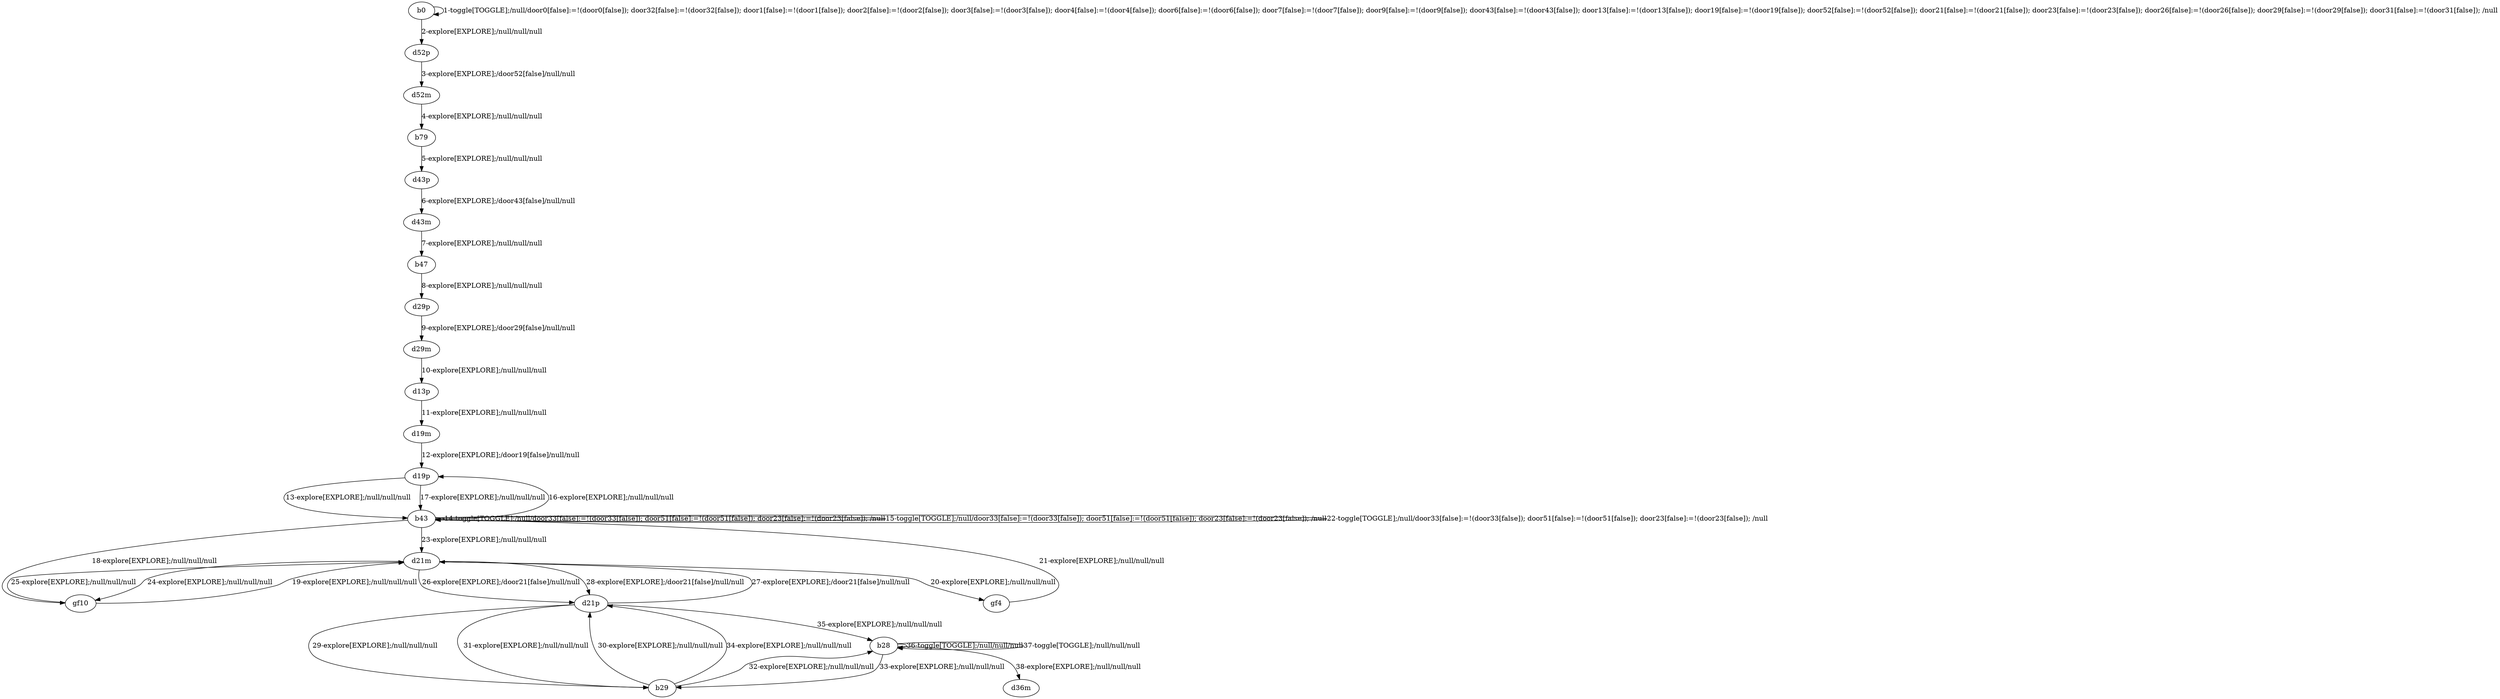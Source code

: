 # Total number of goals covered by this test: 14
# b28 --> b29
# d21m --> d21p
# d21p --> d21m
# b29 --> d21p
# gf4 --> b43
# d21p --> b28
# gf10 --> d21m
# b43 --> gf10
# b28 --> b28
# b43 --> d19p
# d21m --> gf4
# b29 --> b28
# b28 --> d36m
# d21p --> b29

digraph g {
"b0" -> "b0" [label = "1-toggle[TOGGLE];/null/door0[false]:=!(door0[false]); door32[false]:=!(door32[false]); door1[false]:=!(door1[false]); door2[false]:=!(door2[false]); door3[false]:=!(door3[false]); door4[false]:=!(door4[false]); door6[false]:=!(door6[false]); door7[false]:=!(door7[false]); door9[false]:=!(door9[false]); door43[false]:=!(door43[false]); door13[false]:=!(door13[false]); door19[false]:=!(door19[false]); door52[false]:=!(door52[false]); door21[false]:=!(door21[false]); door23[false]:=!(door23[false]); door26[false]:=!(door26[false]); door29[false]:=!(door29[false]); door31[false]:=!(door31[false]); /null"];
"b0" -> "d52p" [label = "2-explore[EXPLORE];/null/null/null"];
"d52p" -> "d52m" [label = "3-explore[EXPLORE];/door52[false]/null/null"];
"d52m" -> "b79" [label = "4-explore[EXPLORE];/null/null/null"];
"b79" -> "d43p" [label = "5-explore[EXPLORE];/null/null/null"];
"d43p" -> "d43m" [label = "6-explore[EXPLORE];/door43[false]/null/null"];
"d43m" -> "b47" [label = "7-explore[EXPLORE];/null/null/null"];
"b47" -> "d29p" [label = "8-explore[EXPLORE];/null/null/null"];
"d29p" -> "d29m" [label = "9-explore[EXPLORE];/door29[false]/null/null"];
"d29m" -> "d13p" [label = "10-explore[EXPLORE];/null/null/null"];
"d13p" -> "d19m" [label = "11-explore[EXPLORE];/null/null/null"];
"d19m" -> "d19p" [label = "12-explore[EXPLORE];/door19[false]/null/null"];
"d19p" -> "b43" [label = "13-explore[EXPLORE];/null/null/null"];
"b43" -> "b43" [label = "14-toggle[TOGGLE];/null/door33[false]:=!(door33[false]); door51[false]:=!(door51[false]); door23[false]:=!(door23[false]); /null"];
"b43" -> "b43" [label = "15-toggle[TOGGLE];/null/door33[false]:=!(door33[false]); door51[false]:=!(door51[false]); door23[false]:=!(door23[false]); /null"];
"b43" -> "d19p" [label = "16-explore[EXPLORE];/null/null/null"];
"d19p" -> "b43" [label = "17-explore[EXPLORE];/null/null/null"];
"b43" -> "gf10" [label = "18-explore[EXPLORE];/null/null/null"];
"gf10" -> "d21m" [label = "19-explore[EXPLORE];/null/null/null"];
"d21m" -> "gf4" [label = "20-explore[EXPLORE];/null/null/null"];
"gf4" -> "b43" [label = "21-explore[EXPLORE];/null/null/null"];
"b43" -> "b43" [label = "22-toggle[TOGGLE];/null/door33[false]:=!(door33[false]); door51[false]:=!(door51[false]); door23[false]:=!(door23[false]); /null"];
"b43" -> "d21m" [label = "23-explore[EXPLORE];/null/null/null"];
"d21m" -> "gf10" [label = "24-explore[EXPLORE];/null/null/null"];
"gf10" -> "d21m" [label = "25-explore[EXPLORE];/null/null/null"];
"d21m" -> "d21p" [label = "26-explore[EXPLORE];/door21[false]/null/null"];
"d21p" -> "d21m" [label = "27-explore[EXPLORE];/door21[false]/null/null"];
"d21m" -> "d21p" [label = "28-explore[EXPLORE];/door21[false]/null/null"];
"d21p" -> "b29" [label = "29-explore[EXPLORE];/null/null/null"];
"b29" -> "d21p" [label = "30-explore[EXPLORE];/null/null/null"];
"d21p" -> "b29" [label = "31-explore[EXPLORE];/null/null/null"];
"b29" -> "b28" [label = "32-explore[EXPLORE];/null/null/null"];
"b28" -> "b29" [label = "33-explore[EXPLORE];/null/null/null"];
"b29" -> "d21p" [label = "34-explore[EXPLORE];/null/null/null"];
"d21p" -> "b28" [label = "35-explore[EXPLORE];/null/null/null"];
"b28" -> "b28" [label = "36-toggle[TOGGLE];/null/null/null"];
"b28" -> "b28" [label = "37-toggle[TOGGLE];/null/null/null"];
"b28" -> "d36m" [label = "38-explore[EXPLORE];/null/null/null"];
}